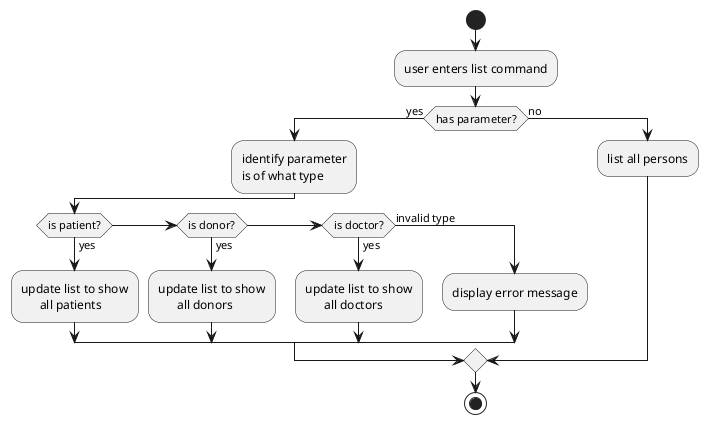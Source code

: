 @startuml

start
:user enters list command;
if (has parameter?) then (yes)
    :identify parameter
    is of what type;
    if (is patient?) then (yes)
        :update list to show
              all patients;
    elseif (is donor?) then (yes)
        :update list to show
              all donors;
    elseif (is doctor?) then (yes)
        :update list to show
              all doctors;
    else (invalid type)
        :display error message;
    endif
else (no)
    :list all persons;
endif
stop
@enduml
